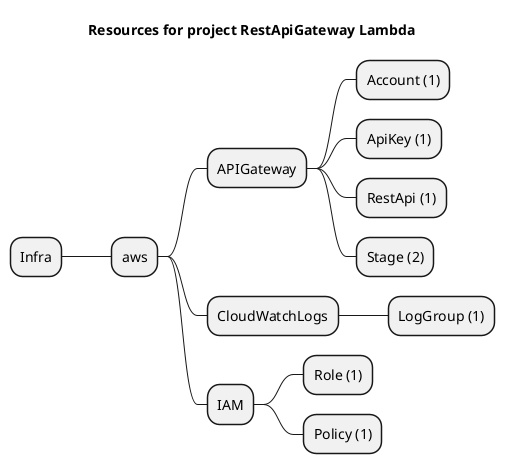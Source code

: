 @startmindmap
title Resources for project RestApiGateway Lambda
skinparam monochrome true
+ Infra
++ aws
+++ APIGateway
++++ Account (1)
++++ ApiKey (1)
++++ RestApi (1)
++++ Stage (2)
+++ CloudWatchLogs
++++ LogGroup (1)
+++ IAM
++++ Role (1)
++++ Policy (1)
@endmindmap